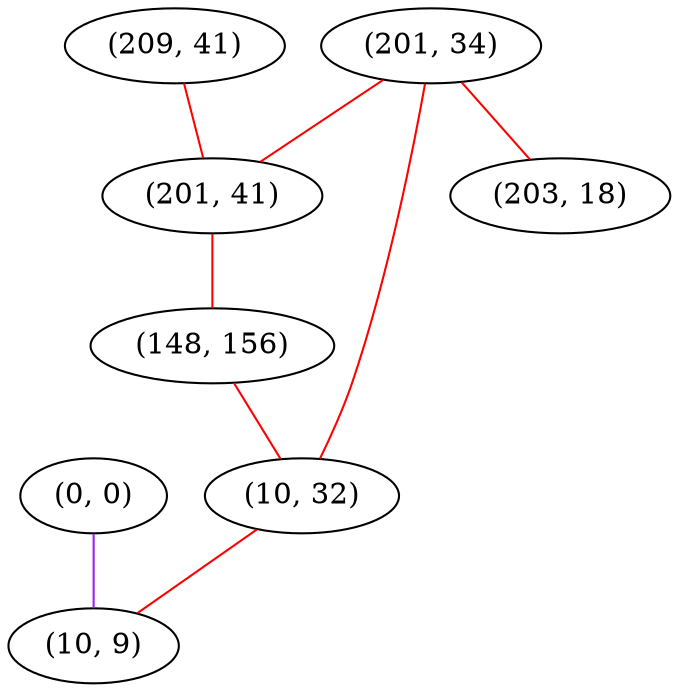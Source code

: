 graph "" {
"(0, 0)";
"(209, 41)";
"(201, 34)";
"(201, 41)";
"(148, 156)";
"(10, 32)";
"(203, 18)";
"(10, 9)";
"(0, 0)" -- "(10, 9)"  [color=purple, key=0, weight=4];
"(209, 41)" -- "(201, 41)"  [color=red, key=0, weight=1];
"(201, 34)" -- "(10, 32)"  [color=red, key=0, weight=1];
"(201, 34)" -- "(203, 18)"  [color=red, key=0, weight=1];
"(201, 34)" -- "(201, 41)"  [color=red, key=0, weight=1];
"(201, 41)" -- "(148, 156)"  [color=red, key=0, weight=1];
"(148, 156)" -- "(10, 32)"  [color=red, key=0, weight=1];
"(10, 32)" -- "(10, 9)"  [color=red, key=0, weight=1];
}
